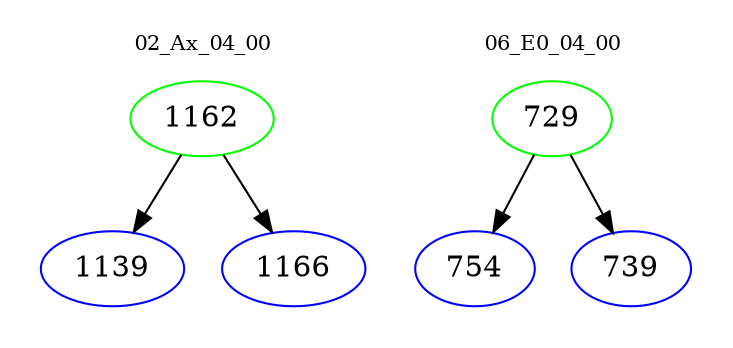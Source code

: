 digraph{
subgraph cluster_0 {
color = white
label = "02_Ax_04_00";
fontsize=10;
T0_1162 [label="1162", color="green"]
T0_1162 -> T0_1139 [color="black"]
T0_1139 [label="1139", color="blue"]
T0_1162 -> T0_1166 [color="black"]
T0_1166 [label="1166", color="blue"]
}
subgraph cluster_1 {
color = white
label = "06_E0_04_00";
fontsize=10;
T1_729 [label="729", color="green"]
T1_729 -> T1_754 [color="black"]
T1_754 [label="754", color="blue"]
T1_729 -> T1_739 [color="black"]
T1_739 [label="739", color="blue"]
}
}
